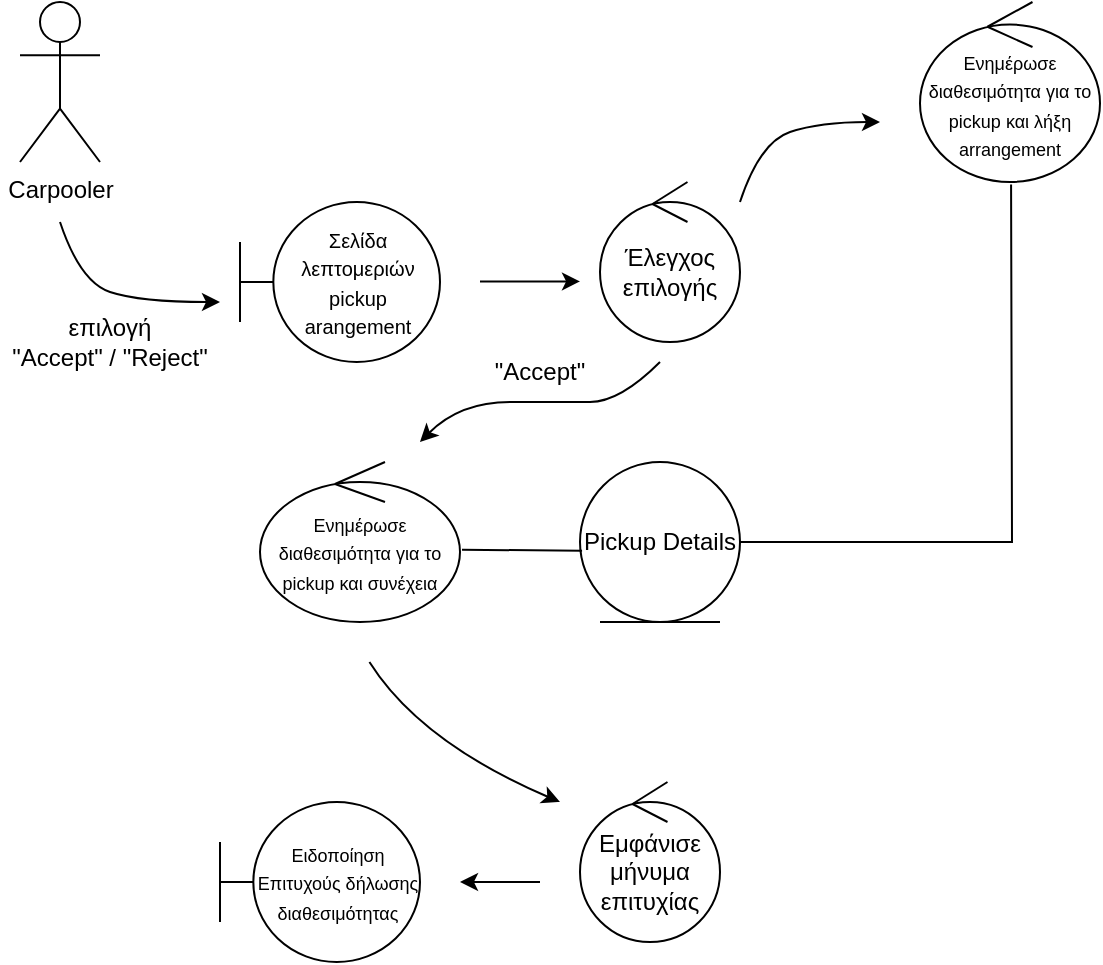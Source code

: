 <mxfile version="26.2.14">
  <diagram name="Page-1" id="xY7Y9Oos8QLwP_RwW15e">
    <mxGraphModel dx="1493" dy="643" grid="1" gridSize="10" guides="1" tooltips="1" connect="1" arrows="1" fold="1" page="1" pageScale="1" pageWidth="850" pageHeight="1100" math="0" shadow="0">
      <root>
        <mxCell id="0" />
        <mxCell id="1" parent="0" />
        <mxCell id="7lw48KIsfyu1nwqouXoW-1" value="Carpooler" style="shape=umlActor;verticalLabelPosition=bottom;verticalAlign=top;html=1;" vertex="1" parent="1">
          <mxGeometry y="40" width="40" height="80" as="geometry" />
        </mxCell>
        <mxCell id="7lw48KIsfyu1nwqouXoW-2" value="" style="endArrow=classic;html=1;rounded=0;curved=1;" edge="1" parent="1">
          <mxGeometry width="50" height="50" relative="1" as="geometry">
            <mxPoint x="20" y="150" as="sourcePoint" />
            <mxPoint x="100" y="190" as="targetPoint" />
            <Array as="points">
              <mxPoint x="30" y="180" />
              <mxPoint x="60" y="190" />
            </Array>
          </mxGeometry>
        </mxCell>
        <mxCell id="7lw48KIsfyu1nwqouXoW-3" value="επιλογή &lt;br&gt;&quot;Accept&quot; / &quot;Reject&quot;" style="text;html=1;align=center;verticalAlign=middle;whiteSpace=wrap;rounded=0;" vertex="1" parent="1">
          <mxGeometry x="-10" y="200" width="110" height="20" as="geometry" />
        </mxCell>
        <mxCell id="7lw48KIsfyu1nwqouXoW-4" value="&lt;font style=&quot;font-size: 9px;&quot;&gt;Ενημέρωσε διαθεσιμότητα για το pickup και συνέχεια&lt;/font&gt;" style="ellipse;shape=umlControl;whiteSpace=wrap;html=1;" vertex="1" parent="1">
          <mxGeometry x="120" y="270" width="100" height="80" as="geometry" />
        </mxCell>
        <mxCell id="7lw48KIsfyu1nwqouXoW-5" value="Pickup Details" style="ellipse;shape=umlEntity;whiteSpace=wrap;html=1;" vertex="1" parent="1">
          <mxGeometry x="280" y="270" width="80" height="80" as="geometry" />
        </mxCell>
        <mxCell id="7lw48KIsfyu1nwqouXoW-6" value="" style="endArrow=none;html=1;rounded=0;entryX=1.01;entryY=0.548;entryDx=0;entryDy=0;entryPerimeter=0;exitX=0.013;exitY=0.555;exitDx=0;exitDy=0;exitPerimeter=0;" edge="1" parent="1" source="7lw48KIsfyu1nwqouXoW-5" target="7lw48KIsfyu1nwqouXoW-4">
          <mxGeometry width="50" height="50" relative="1" as="geometry">
            <mxPoint x="280" y="320" as="sourcePoint" />
            <mxPoint x="280.1" y="280" as="targetPoint" />
          </mxGeometry>
        </mxCell>
        <mxCell id="7lw48KIsfyu1nwqouXoW-7" value="" style="endArrow=classic;html=1;rounded=0;curved=1;" edge="1" parent="1">
          <mxGeometry width="50" height="50" relative="1" as="geometry">
            <mxPoint x="174.71" y="370" as="sourcePoint" />
            <mxPoint x="270" y="440" as="targetPoint" />
            <Array as="points">
              <mxPoint x="200" y="410" />
            </Array>
          </mxGeometry>
        </mxCell>
        <mxCell id="7lw48KIsfyu1nwqouXoW-8" value="Εμφάνισε μήνυμα επιτυχίας" style="ellipse;shape=umlControl;whiteSpace=wrap;html=1;" vertex="1" parent="1">
          <mxGeometry x="280" y="430" width="70" height="80" as="geometry" />
        </mxCell>
        <mxCell id="7lw48KIsfyu1nwqouXoW-9" value="&lt;font style=&quot;font-size: 9px;&quot;&gt;Ειδοποίηση Επιτυχούς δήλωσης διαθεσιμότητας&lt;/font&gt;" style="shape=umlBoundary;whiteSpace=wrap;html=1;" vertex="1" parent="1">
          <mxGeometry x="100" y="440" width="100" height="80" as="geometry" />
        </mxCell>
        <mxCell id="7lw48KIsfyu1nwqouXoW-12" value="&lt;font size=&quot;1&quot;&gt;Σελίδα λεπτομεριών pickup arangement&lt;/font&gt;" style="shape=umlBoundary;whiteSpace=wrap;html=1;" vertex="1" parent="1">
          <mxGeometry x="110" y="140" width="100" height="80" as="geometry" />
        </mxCell>
        <mxCell id="7lw48KIsfyu1nwqouXoW-18" value="" style="endArrow=classic;html=1;rounded=0;" edge="1" parent="1">
          <mxGeometry width="50" height="50" relative="1" as="geometry">
            <mxPoint x="230" y="179.71" as="sourcePoint" />
            <mxPoint x="280" y="179.71" as="targetPoint" />
          </mxGeometry>
        </mxCell>
        <mxCell id="7lw48KIsfyu1nwqouXoW-19" value="Έλεγχος επιλογής" style="ellipse;shape=umlControl;whiteSpace=wrap;html=1;" vertex="1" parent="1">
          <mxGeometry x="290" y="130" width="70" height="80" as="geometry" />
        </mxCell>
        <mxCell id="7lw48KIsfyu1nwqouXoW-20" value="" style="endArrow=classic;html=1;rounded=0;curved=1;" edge="1" parent="1">
          <mxGeometry width="50" height="50" relative="1" as="geometry">
            <mxPoint x="320" y="220" as="sourcePoint" />
            <mxPoint x="200" y="260" as="targetPoint" />
            <Array as="points">
              <mxPoint x="300" y="240" />
              <mxPoint x="270" y="240" />
              <mxPoint x="220" y="240" />
            </Array>
          </mxGeometry>
        </mxCell>
        <mxCell id="7lw48KIsfyu1nwqouXoW-21" value="&quot;Accept&quot;" style="text;html=1;align=center;verticalAlign=middle;whiteSpace=wrap;rounded=0;" vertex="1" parent="1">
          <mxGeometry x="230" y="210" width="60" height="30" as="geometry" />
        </mxCell>
        <mxCell id="7lw48KIsfyu1nwqouXoW-22" value="" style="endArrow=classic;html=1;rounded=0;" edge="1" parent="1">
          <mxGeometry width="50" height="50" relative="1" as="geometry">
            <mxPoint x="260" y="480" as="sourcePoint" />
            <mxPoint x="220" y="480" as="targetPoint" />
          </mxGeometry>
        </mxCell>
        <mxCell id="7lw48KIsfyu1nwqouXoW-23" value="" style="endArrow=classic;html=1;rounded=0;curved=1;" edge="1" parent="1">
          <mxGeometry width="50" height="50" relative="1" as="geometry">
            <mxPoint x="360" y="140" as="sourcePoint" />
            <mxPoint x="430" y="100" as="targetPoint" />
            <Array as="points">
              <mxPoint x="370" y="110" />
              <mxPoint x="400" y="100" />
            </Array>
          </mxGeometry>
        </mxCell>
        <mxCell id="7lw48KIsfyu1nwqouXoW-24" value="&lt;font style=&quot;font-size: 9px;&quot;&gt;Ενημέρωσε διαθεσιμότητα για το pickup και λήξη arrangement&lt;/font&gt;" style="ellipse;shape=umlControl;whiteSpace=wrap;html=1;" vertex="1" parent="1">
          <mxGeometry x="450" y="40" width="90" height="90" as="geometry" />
        </mxCell>
        <mxCell id="7lw48KIsfyu1nwqouXoW-26" value="" style="endArrow=none;html=1;rounded=0;entryX=0.506;entryY=1.014;entryDx=0;entryDy=0;entryPerimeter=0;exitX=1;exitY=0.5;exitDx=0;exitDy=0;" edge="1" parent="1" source="7lw48KIsfyu1nwqouXoW-5" target="7lw48KIsfyu1nwqouXoW-24">
          <mxGeometry width="50" height="50" relative="1" as="geometry">
            <mxPoint x="495" y="200" as="sourcePoint" />
            <mxPoint x="540" y="194" as="targetPoint" />
            <Array as="points">
              <mxPoint x="496" y="310" />
            </Array>
          </mxGeometry>
        </mxCell>
      </root>
    </mxGraphModel>
  </diagram>
</mxfile>
